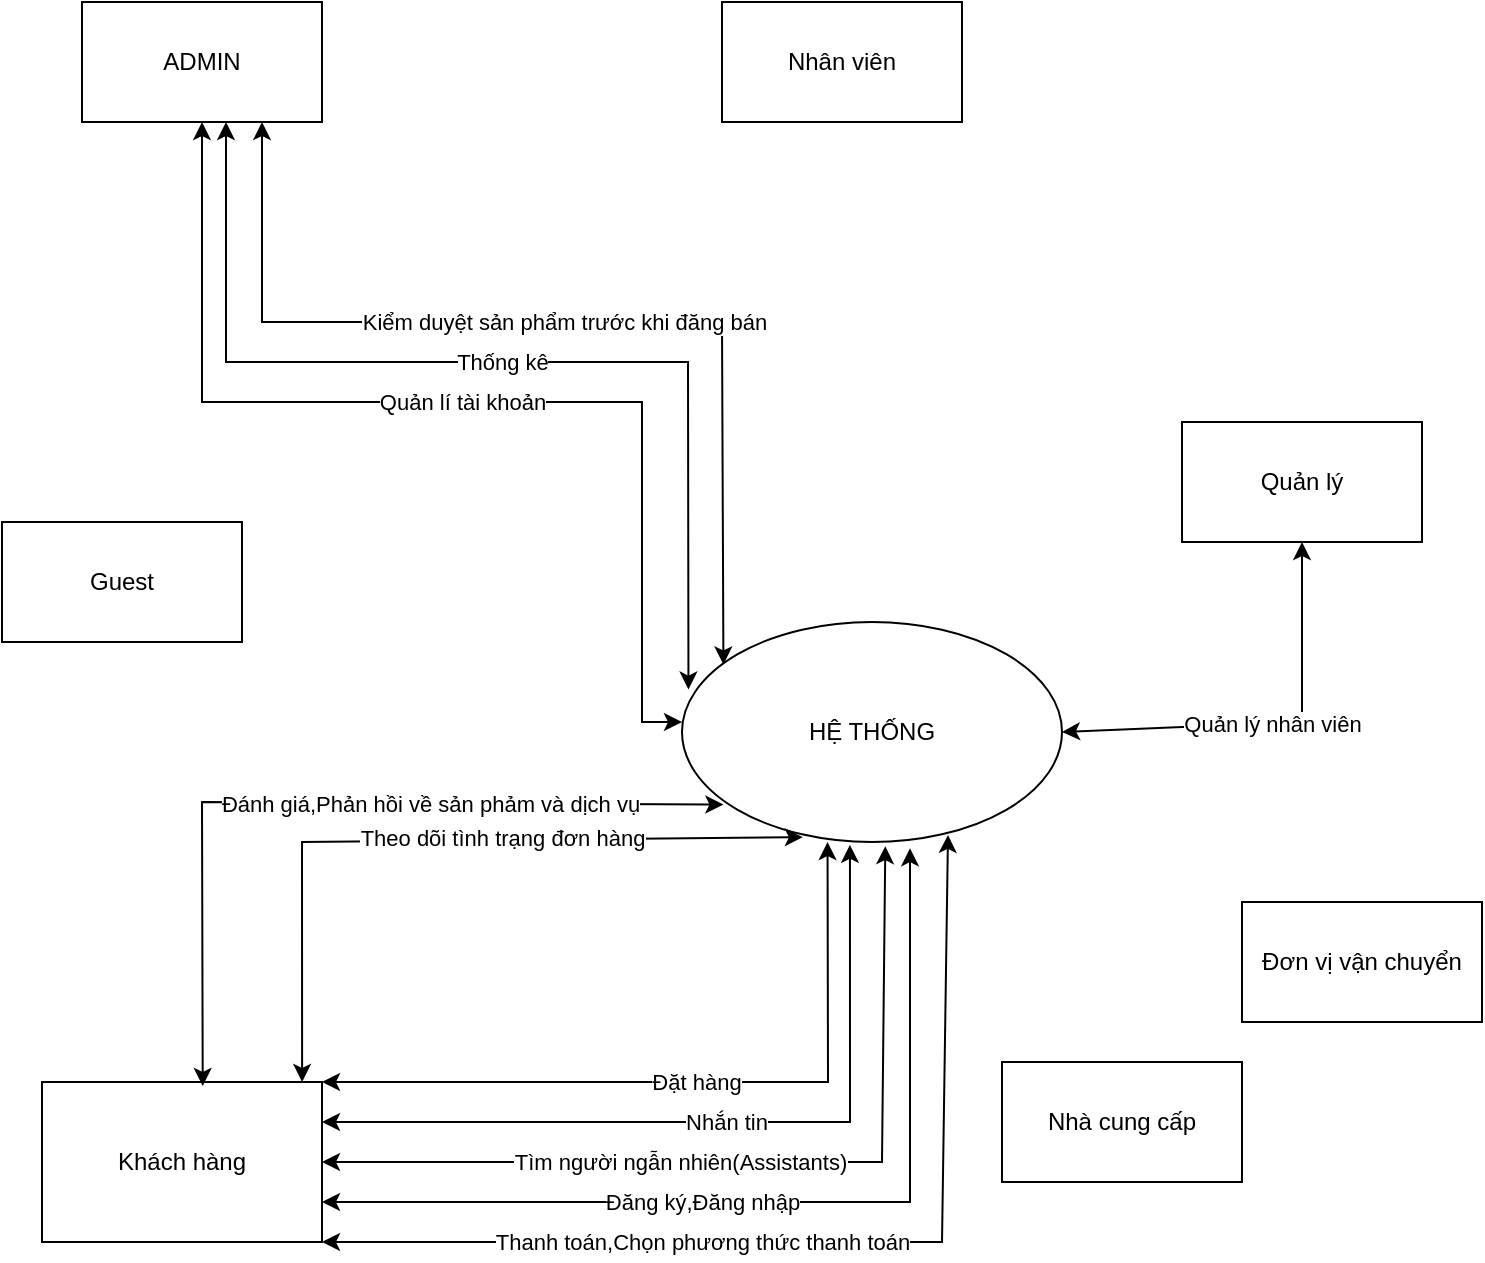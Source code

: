 <mxfile version="26.0.16">
  <diagram name="Page-1" id="C_OIR3Y90_Gr9gQQEoFF">
    <mxGraphModel dx="1793" dy="965" grid="1" gridSize="10" guides="1" tooltips="1" connect="1" arrows="1" fold="1" page="1" pageScale="1" pageWidth="850" pageHeight="1100" math="0" shadow="0">
      <root>
        <mxCell id="0" />
        <mxCell id="1" parent="0" />
        <mxCell id="DFrZbY_4Bm73K4eVYEuO-1" value="HỆ THỐNG" style="ellipse;whiteSpace=wrap;html=1;" vertex="1" parent="1">
          <mxGeometry x="340" y="350" width="190" height="110" as="geometry" />
        </mxCell>
        <mxCell id="DFrZbY_4Bm73K4eVYEuO-3" value="Khách hàng" style="rounded=0;whiteSpace=wrap;html=1;" vertex="1" parent="1">
          <mxGeometry x="20" y="580" width="140" height="80" as="geometry" />
        </mxCell>
        <mxCell id="DFrZbY_4Bm73K4eVYEuO-4" value="ADMIN" style="rounded=0;whiteSpace=wrap;html=1;" vertex="1" parent="1">
          <mxGeometry x="40" y="40" width="120" height="60" as="geometry" />
        </mxCell>
        <mxCell id="DFrZbY_4Bm73K4eVYEuO-5" value="Quản lí tài khoản" style="endArrow=classic;startArrow=classic;html=1;rounded=0;exitX=0.5;exitY=1;exitDx=0;exitDy=0;" edge="1" parent="1" source="DFrZbY_4Bm73K4eVYEuO-4">
          <mxGeometry width="50" height="50" relative="1" as="geometry">
            <mxPoint x="400" y="420" as="sourcePoint" />
            <mxPoint x="340" y="400" as="targetPoint" />
            <Array as="points">
              <mxPoint x="100" y="240" />
              <mxPoint x="320" y="240" />
              <mxPoint x="320" y="400" />
            </Array>
          </mxGeometry>
        </mxCell>
        <mxCell id="DFrZbY_4Bm73K4eVYEuO-6" value="Nhân viên" style="rounded=0;whiteSpace=wrap;html=1;" vertex="1" parent="1">
          <mxGeometry x="360" y="40" width="120" height="60" as="geometry" />
        </mxCell>
        <mxCell id="DFrZbY_4Bm73K4eVYEuO-7" value="Quản lý" style="rounded=0;whiteSpace=wrap;html=1;" vertex="1" parent="1">
          <mxGeometry x="590" y="250" width="120" height="60" as="geometry" />
        </mxCell>
        <mxCell id="DFrZbY_4Bm73K4eVYEuO-8" value="Nhà cung cấp" style="rounded=0;whiteSpace=wrap;html=1;" vertex="1" parent="1">
          <mxGeometry x="500" y="570" width="120" height="60" as="geometry" />
        </mxCell>
        <mxCell id="DFrZbY_4Bm73K4eVYEuO-9" value="Đặt hàng" style="endArrow=classic;startArrow=classic;html=1;rounded=0;exitX=1;exitY=0;exitDx=0;exitDy=0;entryX=0.383;entryY=1;entryDx=0;entryDy=0;entryPerimeter=0;" edge="1" parent="1" source="DFrZbY_4Bm73K4eVYEuO-3" target="DFrZbY_4Bm73K4eVYEuO-1">
          <mxGeometry width="50" height="50" relative="1" as="geometry">
            <mxPoint x="400" y="420" as="sourcePoint" />
            <mxPoint x="450" y="370" as="targetPoint" />
            <Array as="points">
              <mxPoint x="413" y="580" />
            </Array>
          </mxGeometry>
        </mxCell>
        <mxCell id="DFrZbY_4Bm73K4eVYEuO-11" value="Nhắn tin" style="endArrow=classic;startArrow=classic;html=1;rounded=0;exitX=1;exitY=0.25;exitDx=0;exitDy=0;entryX=0.442;entryY=1.013;entryDx=0;entryDy=0;entryPerimeter=0;" edge="1" parent="1" source="DFrZbY_4Bm73K4eVYEuO-3" target="DFrZbY_4Bm73K4eVYEuO-1">
          <mxGeometry width="50" height="50" relative="1" as="geometry">
            <mxPoint x="400" y="420" as="sourcePoint" />
            <mxPoint x="450" y="370" as="targetPoint" />
            <Array as="points">
              <mxPoint x="424" y="600" />
            </Array>
          </mxGeometry>
        </mxCell>
        <mxCell id="DFrZbY_4Bm73K4eVYEuO-12" value="Tìm người ngẫn nhiên(Assistants)" style="endArrow=classic;startArrow=classic;html=1;rounded=0;entryX=0.535;entryY=1.019;entryDx=0;entryDy=0;exitX=1;exitY=0.5;exitDx=0;exitDy=0;entryPerimeter=0;" edge="1" parent="1" source="DFrZbY_4Bm73K4eVYEuO-3" target="DFrZbY_4Bm73K4eVYEuO-1">
          <mxGeometry x="-0.182" width="50" height="50" relative="1" as="geometry">
            <mxPoint x="143" y="610" as="sourcePoint" />
            <mxPoint x="440" y="460" as="targetPoint" />
            <Array as="points">
              <mxPoint x="440" y="620" />
            </Array>
            <mxPoint as="offset" />
          </mxGeometry>
        </mxCell>
        <mxCell id="DFrZbY_4Bm73K4eVYEuO-13" value="Đơn vị vận chuyển" style="rounded=0;whiteSpace=wrap;html=1;" vertex="1" parent="1">
          <mxGeometry x="620" y="490" width="120" height="60" as="geometry" />
        </mxCell>
        <mxCell id="DFrZbY_4Bm73K4eVYEuO-14" value="Quản lý nhân viên" style="endArrow=classic;startArrow=classic;html=1;rounded=0;entryX=0.5;entryY=1;entryDx=0;entryDy=0;exitX=1;exitY=0.5;exitDx=0;exitDy=0;" edge="1" parent="1" source="DFrZbY_4Bm73K4eVYEuO-1" target="DFrZbY_4Bm73K4eVYEuO-7">
          <mxGeometry width="50" height="50" relative="1" as="geometry">
            <mxPoint x="400" y="420" as="sourcePoint" />
            <mxPoint x="450" y="370" as="targetPoint" />
            <Array as="points">
              <mxPoint x="650" y="400" />
            </Array>
          </mxGeometry>
        </mxCell>
        <mxCell id="DFrZbY_4Bm73K4eVYEuO-15" value="Guest" style="rounded=0;whiteSpace=wrap;html=1;" vertex="1" parent="1">
          <mxGeometry y="300" width="120" height="60" as="geometry" />
        </mxCell>
        <mxCell id="DFrZbY_4Bm73K4eVYEuO-16" value="Thống kê" style="endArrow=classic;startArrow=classic;html=1;rounded=0;entryX=0.017;entryY=0.307;entryDx=0;entryDy=0;entryPerimeter=0;" edge="1" parent="1" target="DFrZbY_4Bm73K4eVYEuO-1">
          <mxGeometry width="50" height="50" relative="1" as="geometry">
            <mxPoint x="112" y="100" as="sourcePoint" />
            <mxPoint x="400" y="350" as="targetPoint" />
            <Array as="points">
              <mxPoint x="112" y="220" />
              <mxPoint x="343" y="220" />
            </Array>
          </mxGeometry>
        </mxCell>
        <mxCell id="DFrZbY_4Bm73K4eVYEuO-17" value="Đăng ký,Đăng nhập" style="endArrow=classic;startArrow=classic;html=1;rounded=0;exitX=1;exitY=0.75;exitDx=0;exitDy=0;entryX=0.6;entryY=1.028;entryDx=0;entryDy=0;entryPerimeter=0;" edge="1" parent="1" source="DFrZbY_4Bm73K4eVYEuO-3" target="DFrZbY_4Bm73K4eVYEuO-1">
          <mxGeometry x="-0.193" width="50" height="50" relative="1" as="geometry">
            <mxPoint x="260" y="400" as="sourcePoint" />
            <mxPoint x="310" y="350" as="targetPoint" />
            <Array as="points">
              <mxPoint x="454" y="640" />
            </Array>
            <mxPoint as="offset" />
          </mxGeometry>
        </mxCell>
        <mxCell id="DFrZbY_4Bm73K4eVYEuO-18" value="Thanh toán,Chọn phương thức thanh toán" style="endArrow=classic;startArrow=classic;html=1;rounded=0;exitX=1;exitY=1;exitDx=0;exitDy=0;entryX=0.7;entryY=0.968;entryDx=0;entryDy=0;entryPerimeter=0;" edge="1" parent="1" source="DFrZbY_4Bm73K4eVYEuO-3" target="DFrZbY_4Bm73K4eVYEuO-1">
          <mxGeometry x="-0.26" width="50" height="50" relative="1" as="geometry">
            <mxPoint x="260" y="400" as="sourcePoint" />
            <mxPoint x="310" y="350" as="targetPoint" />
            <Array as="points">
              <mxPoint x="470" y="660" />
            </Array>
            <mxPoint as="offset" />
          </mxGeometry>
        </mxCell>
        <mxCell id="DFrZbY_4Bm73K4eVYEuO-19" value="Theo dõi tình trạng đơn hàng" style="endArrow=classic;startArrow=classic;html=1;rounded=0;exitX=0.929;exitY=0;exitDx=0;exitDy=0;exitPerimeter=0;entryX=0.318;entryY=0.978;entryDx=0;entryDy=0;entryPerimeter=0;" edge="1" parent="1" source="DFrZbY_4Bm73K4eVYEuO-3" target="DFrZbY_4Bm73K4eVYEuO-1">
          <mxGeometry x="0.188" y="1" width="50" height="50" relative="1" as="geometry">
            <mxPoint x="260" y="400" as="sourcePoint" />
            <mxPoint x="310" y="350" as="targetPoint" />
            <Array as="points">
              <mxPoint x="150" y="460" />
            </Array>
            <mxPoint as="offset" />
          </mxGeometry>
        </mxCell>
        <mxCell id="DFrZbY_4Bm73K4eVYEuO-20" value="Đánh giá,Phản hồi về sản phảm và dịch vụ" style="endArrow=classic;startArrow=classic;html=1;rounded=0;exitX=0.574;exitY=0.025;exitDx=0;exitDy=0;exitPerimeter=0;entryX=0.109;entryY=0.83;entryDx=0;entryDy=0;entryPerimeter=0;" edge="1" parent="1" source="DFrZbY_4Bm73K4eVYEuO-3" target="DFrZbY_4Bm73K4eVYEuO-1">
          <mxGeometry x="0.274" width="50" height="50" relative="1" as="geometry">
            <mxPoint x="170" y="360" as="sourcePoint" />
            <mxPoint x="220" y="310" as="targetPoint" />
            <Array as="points">
              <mxPoint x="100" y="440" />
            </Array>
            <mxPoint as="offset" />
          </mxGeometry>
        </mxCell>
        <mxCell id="DFrZbY_4Bm73K4eVYEuO-21" value="Kiểm duyệt sản phẩm trước khi đăng bán" style="endArrow=classic;startArrow=classic;html=1;rounded=0;exitX=0.75;exitY=1;exitDx=0;exitDy=0;entryX=0.109;entryY=0.193;entryDx=0;entryDy=0;entryPerimeter=0;" edge="1" parent="1" source="DFrZbY_4Bm73K4eVYEuO-4" target="DFrZbY_4Bm73K4eVYEuO-1">
          <mxGeometry width="50" height="50" relative="1" as="geometry">
            <mxPoint x="160" y="350" as="sourcePoint" />
            <mxPoint x="360" y="360" as="targetPoint" />
            <Array as="points">
              <mxPoint x="130" y="200" />
              <mxPoint x="360" y="200" />
            </Array>
          </mxGeometry>
        </mxCell>
      </root>
    </mxGraphModel>
  </diagram>
</mxfile>
